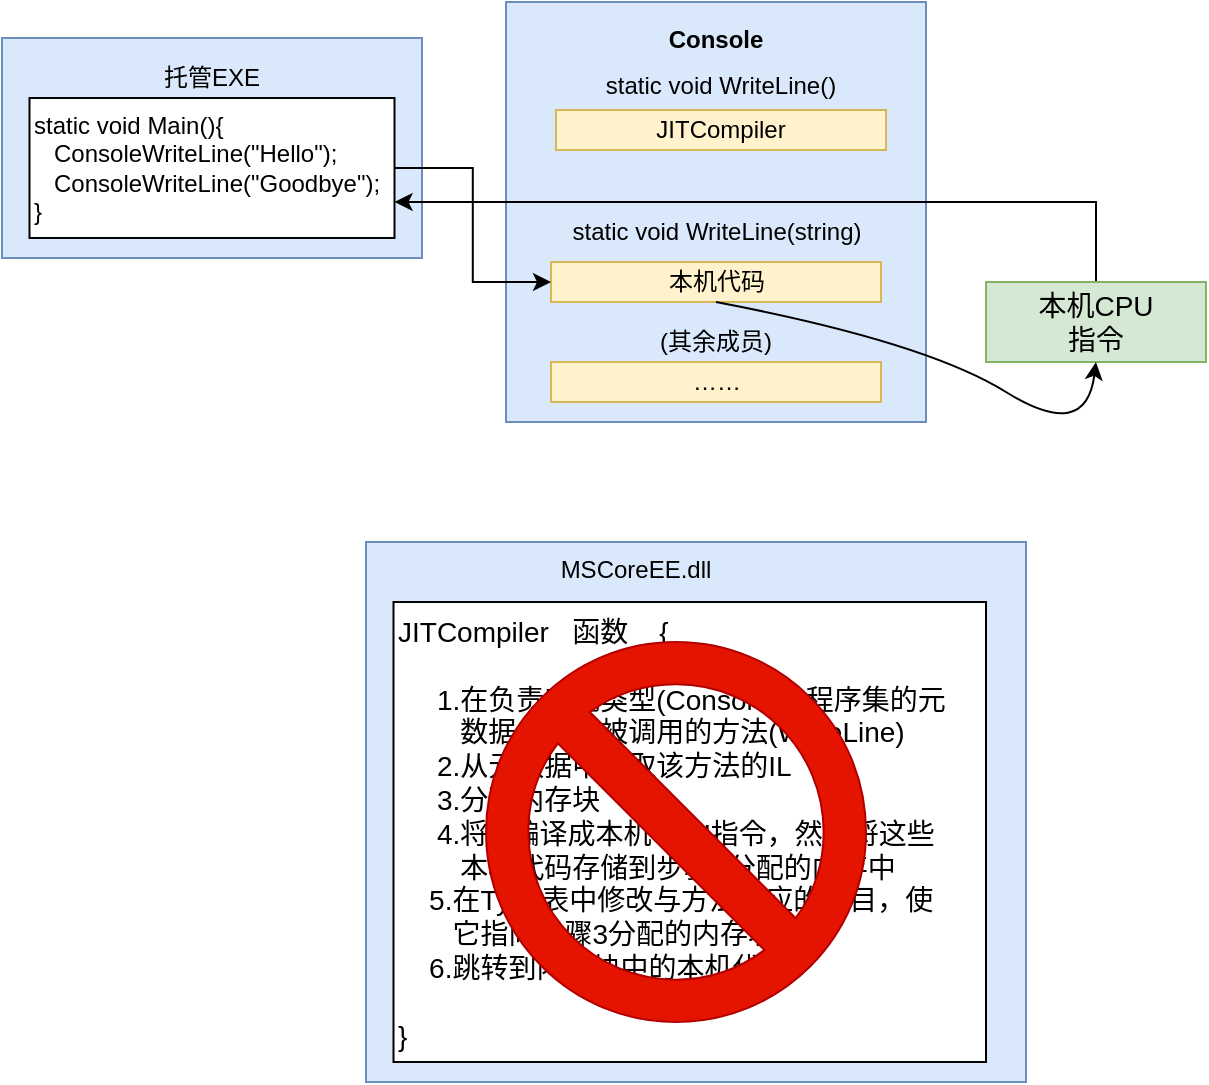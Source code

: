 <mxfile version="13.6.2" type="device"><diagram id="-IIo4JSE5x0jPQUJEidp" name="第 1 页"><mxGraphModel dx="1086" dy="966" grid="1" gridSize="10" guides="1" tooltips="1" connect="1" arrows="1" fold="1" page="1" pageScale="1" pageWidth="827" pageHeight="1169" math="0" shadow="0"><root><mxCell id="0"/><mxCell id="1" parent="0"/><mxCell id="y2QODk_2GxBfRemFDiX7-1" value="" style="rounded=0;whiteSpace=wrap;html=1;fillColor=#dae8fc;strokeColor=#6c8ebf;" parent="1" vertex="1"><mxGeometry x="128" y="98" width="210" height="110" as="geometry"/></mxCell><mxCell id="y2QODk_2GxBfRemFDiX7-2" value="static void Main(){&lt;br&gt;&amp;nbsp; &amp;nbsp;ConsoleWriteLine(&quot;Hello&quot;);&lt;br&gt;&amp;nbsp; &amp;nbsp;ConsoleWriteLine(&quot;Goodbye&quot;);&lt;br&gt;}" style="rounded=0;whiteSpace=wrap;html=1;align=left;verticalAlign=top;" parent="1" vertex="1"><mxGeometry x="141.75" y="128" width="182.5" height="70" as="geometry"/></mxCell><mxCell id="y2QODk_2GxBfRemFDiX7-3" value="托管EXE" style="text;html=1;strokeColor=none;fillColor=none;align=center;verticalAlign=middle;whiteSpace=wrap;rounded=0;" parent="1" vertex="1"><mxGeometry x="193" y="108" width="80" height="20" as="geometry"/></mxCell><mxCell id="y2QODk_2GxBfRemFDiX7-4" value="" style="rounded=0;whiteSpace=wrap;html=1;fillColor=#dae8fc;strokeColor=#6c8ebf;" parent="1" vertex="1"><mxGeometry x="380" y="80" width="210" height="210" as="geometry"/></mxCell><mxCell id="y2QODk_2GxBfRemFDiX7-5" value="Console" style="text;html=1;strokeColor=none;fillColor=none;align=center;verticalAlign=middle;whiteSpace=wrap;rounded=0;fontStyle=1" parent="1" vertex="1"><mxGeometry x="445" y="89" width="80" height="20" as="geometry"/></mxCell><mxCell id="y2QODk_2GxBfRemFDiX7-6" value="static void WriteLine()" style="text;html=1;strokeColor=none;fillColor=none;align=center;verticalAlign=middle;whiteSpace=wrap;rounded=0;" parent="1" vertex="1"><mxGeometry x="400" y="112" width="175" height="20" as="geometry"/></mxCell><mxCell id="y2QODk_2GxBfRemFDiX7-7" value="static void WriteLine(string)" style="text;html=1;strokeColor=none;fillColor=none;align=center;verticalAlign=middle;whiteSpace=wrap;rounded=0;" parent="1" vertex="1"><mxGeometry x="397.5" y="185" width="175" height="20" as="geometry"/></mxCell><mxCell id="y2QODk_2GxBfRemFDiX7-8" value="JITCompiler" style="rounded=0;whiteSpace=wrap;html=1;fillColor=#fff2cc;strokeColor=#d6b656;" parent="1" vertex="1"><mxGeometry x="405" y="134" width="165" height="20" as="geometry"/></mxCell><mxCell id="y2QODk_2GxBfRemFDiX7-9" value="本机代码" style="rounded=0;whiteSpace=wrap;html=1;fillColor=#fff2cc;strokeColor=#d6b656;" parent="1" vertex="1"><mxGeometry x="402.5" y="210" width="165" height="20" as="geometry"/></mxCell><mxCell id="y2QODk_2GxBfRemFDiX7-10" value="(其余成员)" style="text;html=1;strokeColor=none;fillColor=none;align=center;verticalAlign=middle;whiteSpace=wrap;rounded=0;" parent="1" vertex="1"><mxGeometry x="440" y="240" width="90" height="20" as="geometry"/></mxCell><mxCell id="y2QODk_2GxBfRemFDiX7-12" value="……" style="rounded=0;whiteSpace=wrap;html=1;fillColor=#fff2cc;strokeColor=#d6b656;" parent="1" vertex="1"><mxGeometry x="402.5" y="260" width="165" height="20" as="geometry"/></mxCell><mxCell id="y2QODk_2GxBfRemFDiX7-13" value="" style="rounded=0;whiteSpace=wrap;html=1;fillColor=#dae8fc;strokeColor=#6c8ebf;" parent="1" vertex="1"><mxGeometry x="310" y="350" width="330" height="270" as="geometry"/></mxCell><mxCell id="y2QODk_2GxBfRemFDiX7-14" value="JITCompiler&amp;nbsp; &amp;nbsp;函数&amp;nbsp; &amp;nbsp; {&lt;br style=&quot;font-size: 14px;&quot;&gt;&amp;nbsp; &amp;nbsp; &amp;nbsp;&amp;nbsp;&lt;br style=&quot;font-size: 14px;&quot;&gt;&amp;nbsp; &amp;nbsp; &amp;nbsp;1.在负责实现类型(Console)的程序集的元&lt;br style=&quot;font-size: 14px;&quot;&gt;&amp;nbsp; &amp;nbsp; &amp;nbsp; &amp;nbsp; 数据中查找被调用的方法(WriteLine)&lt;br style=&quot;font-size: 14px;&quot;&gt;&amp;nbsp; &amp;nbsp; &amp;nbsp;2.从元数据中获取该方法的IL&lt;br style=&quot;font-size: 14px;&quot;&gt;&amp;nbsp; &amp;nbsp; &amp;nbsp;3.分配内存块&lt;br style=&quot;font-size: 14px;&quot;&gt;&amp;nbsp; &amp;nbsp; &amp;nbsp;4.将IL编译成本机CPU指令，然后将这些&lt;br style=&quot;font-size: 14px;&quot;&gt;&amp;nbsp; &amp;nbsp; &amp;nbsp; &amp;nbsp; 本机代码存储到步骤3分配的内存中&lt;br style=&quot;font-size: 14px;&quot;&gt;&amp;nbsp; &amp;nbsp; 5.在Type表中修改与方法对应的条目，使&lt;br style=&quot;font-size: 14px;&quot;&gt;&amp;nbsp; &amp;nbsp; &amp;nbsp; &amp;nbsp;它指向步骤3分配的内存块&lt;br style=&quot;font-size: 14px;&quot;&gt;&amp;nbsp; &amp;nbsp; 6.跳转到内存块中的本机代码&lt;br style=&quot;font-size: 14px;&quot;&gt;&lt;br style=&quot;font-size: 14px;&quot;&gt;}" style="rounded=0;whiteSpace=wrap;html=1;align=left;verticalAlign=top;fontSize=14;" parent="1" vertex="1"><mxGeometry x="323.75" y="380" width="296.25" height="230" as="geometry"/></mxCell><mxCell id="y2QODk_2GxBfRemFDiX7-15" value="MSCoreEE.dll" style="text;html=1;strokeColor=none;fillColor=none;align=center;verticalAlign=middle;whiteSpace=wrap;rounded=0;" parent="1" vertex="1"><mxGeometry x="405" y="354" width="80" height="20" as="geometry"/></mxCell><mxCell id="y2QODk_2GxBfRemFDiX7-23" style="edgeStyle=orthogonalEdgeStyle;rounded=0;orthogonalLoop=1;jettySize=auto;html=1;fontSize=14;entryX=1;entryY=0.75;entryDx=0;entryDy=0;" parent="1" source="y2QODk_2GxBfRemFDiX7-19" target="y2QODk_2GxBfRemFDiX7-2" edge="1"><mxGeometry relative="1" as="geometry"><mxPoint x="350" y="210" as="targetPoint"/><Array as="points"><mxPoint x="675" y="180"/><mxPoint x="324" y="180"/></Array></mxGeometry></mxCell><mxCell id="y2QODk_2GxBfRemFDiX7-19" value="本机CPU&lt;br&gt;指令" style="rounded=0;whiteSpace=wrap;html=1;fontSize=14;fillColor=#d5e8d4;strokeColor=#82b366;" parent="1" vertex="1"><mxGeometry x="620" y="220" width="110" height="40" as="geometry"/></mxCell><mxCell id="y2QODk_2GxBfRemFDiX7-20" style="edgeStyle=orthogonalEdgeStyle;rounded=0;orthogonalLoop=1;jettySize=auto;html=1;entryX=0;entryY=0.5;entryDx=0;entryDy=0;fontSize=14;" parent="1" source="y2QODk_2GxBfRemFDiX7-2" target="y2QODk_2GxBfRemFDiX7-9" edge="1"><mxGeometry relative="1" as="geometry"/></mxCell><mxCell id="__MzkxE05hRH7xBg2_QN-1" value="" style="curved=1;endArrow=classic;html=1;exitX=0.5;exitY=1;exitDx=0;exitDy=0;entryX=0.5;entryY=1;entryDx=0;entryDy=0;" edge="1" parent="1" source="y2QODk_2GxBfRemFDiX7-9" target="y2QODk_2GxBfRemFDiX7-19"><mxGeometry width="50" height="50" relative="1" as="geometry"><mxPoint x="740" y="295" as="sourcePoint"/><mxPoint x="790" y="245" as="targetPoint"/><Array as="points"><mxPoint x="590" y="250"/><mxPoint x="670" y="300"/></Array></mxGeometry></mxCell><mxCell id="__MzkxE05hRH7xBg2_QN-8" value="" style="shape=mxgraph.signs.safety.no;html=1;pointerEvents=1;fillColor=#e51400;strokeColor=#B20000;verticalLabelPosition=bottom;verticalAlign=top;align=center;fontColor=#ffffff;" vertex="1" parent="1"><mxGeometry x="370" y="400" width="190" height="190" as="geometry"/></mxCell></root></mxGraphModel></diagram></mxfile>